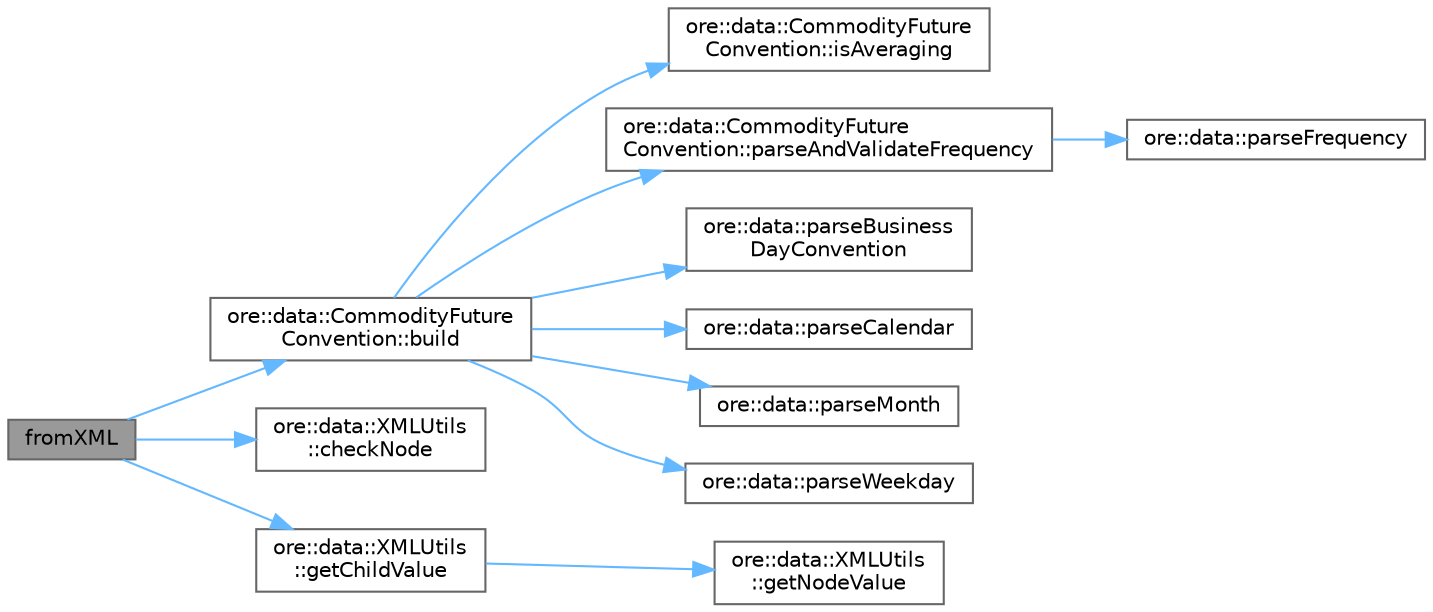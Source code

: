 digraph "fromXML"
{
 // INTERACTIVE_SVG=YES
 // LATEX_PDF_SIZE
  bgcolor="transparent";
  edge [fontname=Helvetica,fontsize=10,labelfontname=Helvetica,labelfontsize=10];
  node [fontname=Helvetica,fontsize=10,shape=box,height=0.2,width=0.4];
  rankdir="LR";
  Node1 [label="fromXML",height=0.2,width=0.4,color="gray40", fillcolor="grey60", style="filled", fontcolor="black",tooltip=" "];
  Node1 -> Node2 [color="steelblue1",style="solid"];
  Node2 [label="ore::data::CommodityFuture\lConvention::build",height=0.2,width=0.4,color="grey40", fillcolor="white", style="filled",URL="$classore_1_1data_1_1_commodity_future_convention.html#a9169b2d8ee8001dbb250c4ce2c26818c",tooltip="Implementation."];
  Node2 -> Node3 [color="steelblue1",style="solid"];
  Node3 [label="ore::data::CommodityFuture\lConvention::isAveraging",height=0.2,width=0.4,color="grey40", fillcolor="white", style="filled",URL="$classore_1_1data_1_1_commodity_future_convention.html#a313f7f9e6cdb41c395b0f50a8368a4e0",tooltip=" "];
  Node2 -> Node4 [color="steelblue1",style="solid"];
  Node4 [label="ore::data::CommodityFuture\lConvention::parseAndValidateFrequency",height=0.2,width=0.4,color="grey40", fillcolor="white", style="filled",URL="$classore_1_1data_1_1_commodity_future_convention.html#a6a4ac83ae8f26ef517ecb8fe3aa3c72a",tooltip="Populate and check frequency."];
  Node4 -> Node5 [color="steelblue1",style="solid"];
  Node5 [label="ore::data::parseFrequency",height=0.2,width=0.4,color="grey40", fillcolor="white", style="filled",URL="$group__utilities.html#ga8ecdc1d4eace894d29940dc88c5e2043",tooltip="Convert text to QuantLib::Frequency."];
  Node2 -> Node6 [color="steelblue1",style="solid"];
  Node6 [label="ore::data::parseBusiness\lDayConvention",height=0.2,width=0.4,color="grey40", fillcolor="white", style="filled",URL="$group__utilities.html#ga86adcf55f91e340ff40783964666e732",tooltip="Convert text to QuantLib::BusinessDayConvention."];
  Node2 -> Node7 [color="steelblue1",style="solid"];
  Node7 [label="ore::data::parseCalendar",height=0.2,width=0.4,color="grey40", fillcolor="white", style="filled",URL="$group__utilities.html#ga0f72d6fcccae10a674bdcd5095200f14",tooltip="Convert text to QuantLib::Calendar."];
  Node2 -> Node8 [color="steelblue1",style="solid"];
  Node8 [label="ore::data::parseMonth",height=0.2,width=0.4,color="grey40", fillcolor="white", style="filled",URL="$group__utilities.html#ga23ece47d1c91b88847b78bcb8516e721",tooltip=" "];
  Node2 -> Node9 [color="steelblue1",style="solid"];
  Node9 [label="ore::data::parseWeekday",height=0.2,width=0.4,color="grey40", fillcolor="white", style="filled",URL="$group__utilities.html#gaa599df209128dc5195af19136613e6ff",tooltip=" "];
  Node1 -> Node10 [color="steelblue1",style="solid"];
  Node10 [label="ore::data::XMLUtils\l::checkNode",height=0.2,width=0.4,color="grey40", fillcolor="white", style="filled",URL="$classore_1_1data_1_1_x_m_l_utils.html#a37c092916f4bdf10d4fbf6bb9e474db7",tooltip=" "];
  Node1 -> Node11 [color="steelblue1",style="solid"];
  Node11 [label="ore::data::XMLUtils\l::getChildValue",height=0.2,width=0.4,color="grey40", fillcolor="white", style="filled",URL="$classore_1_1data_1_1_x_m_l_utils.html#a5a1307174ddefdb3aad6e3bd8cc63b27",tooltip=" "];
  Node11 -> Node12 [color="steelblue1",style="solid"];
  Node12 [label="ore::data::XMLUtils\l::getNodeValue",height=0.2,width=0.4,color="grey40", fillcolor="white", style="filled",URL="$classore_1_1data_1_1_x_m_l_utils.html#a6704501b110fa9d056096df3e05f0df2",tooltip="Get a node's value."];
}
